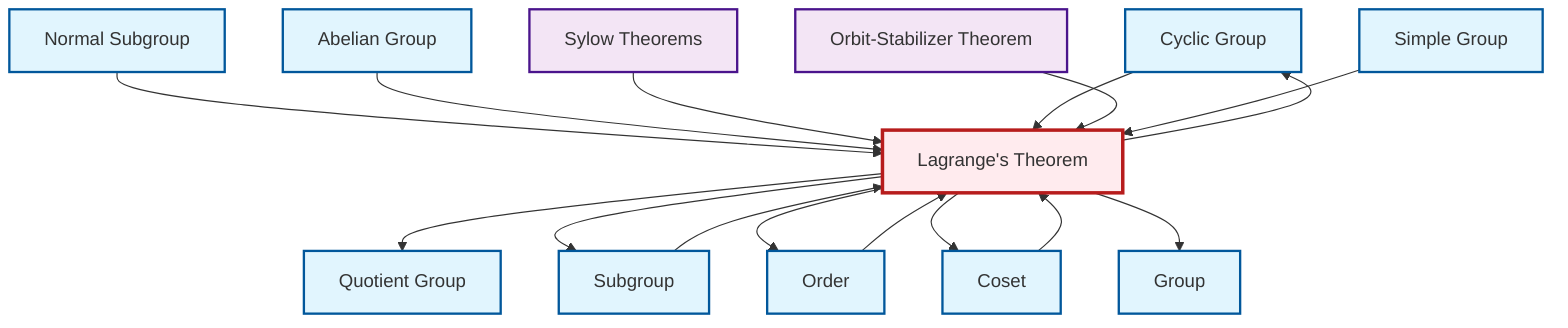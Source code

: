 graph TD
    classDef definition fill:#e1f5fe,stroke:#01579b,stroke-width:2px
    classDef theorem fill:#f3e5f5,stroke:#4a148c,stroke-width:2px
    classDef axiom fill:#fff3e0,stroke:#e65100,stroke-width:2px
    classDef example fill:#e8f5e9,stroke:#1b5e20,stroke-width:2px
    classDef current fill:#ffebee,stroke:#b71c1c,stroke-width:3px
    def-cyclic-group["Cyclic Group"]:::definition
    def-order["Order"]:::definition
    thm-lagrange["Lagrange's Theorem"]:::theorem
    def-coset["Coset"]:::definition
    def-subgroup["Subgroup"]:::definition
    def-normal-subgroup["Normal Subgroup"]:::definition
    thm-sylow["Sylow Theorems"]:::theorem
    def-group["Group"]:::definition
    def-quotient-group["Quotient Group"]:::definition
    def-abelian-group["Abelian Group"]:::definition
    thm-orbit-stabilizer["Orbit-Stabilizer Theorem"]:::theorem
    def-simple-group["Simple Group"]:::definition
    def-normal-subgroup --> thm-lagrange
    def-coset --> thm-lagrange
    def-abelian-group --> thm-lagrange
    thm-lagrange --> def-quotient-group
    thm-lagrange --> def-subgroup
    thm-sylow --> thm-lagrange
    def-cyclic-group --> thm-lagrange
    thm-lagrange --> def-order
    def-subgroup --> thm-lagrange
    thm-lagrange --> def-coset
    def-order --> thm-lagrange
    thm-orbit-stabilizer --> thm-lagrange
    def-simple-group --> thm-lagrange
    thm-lagrange --> def-group
    thm-lagrange --> def-cyclic-group
    class thm-lagrange current